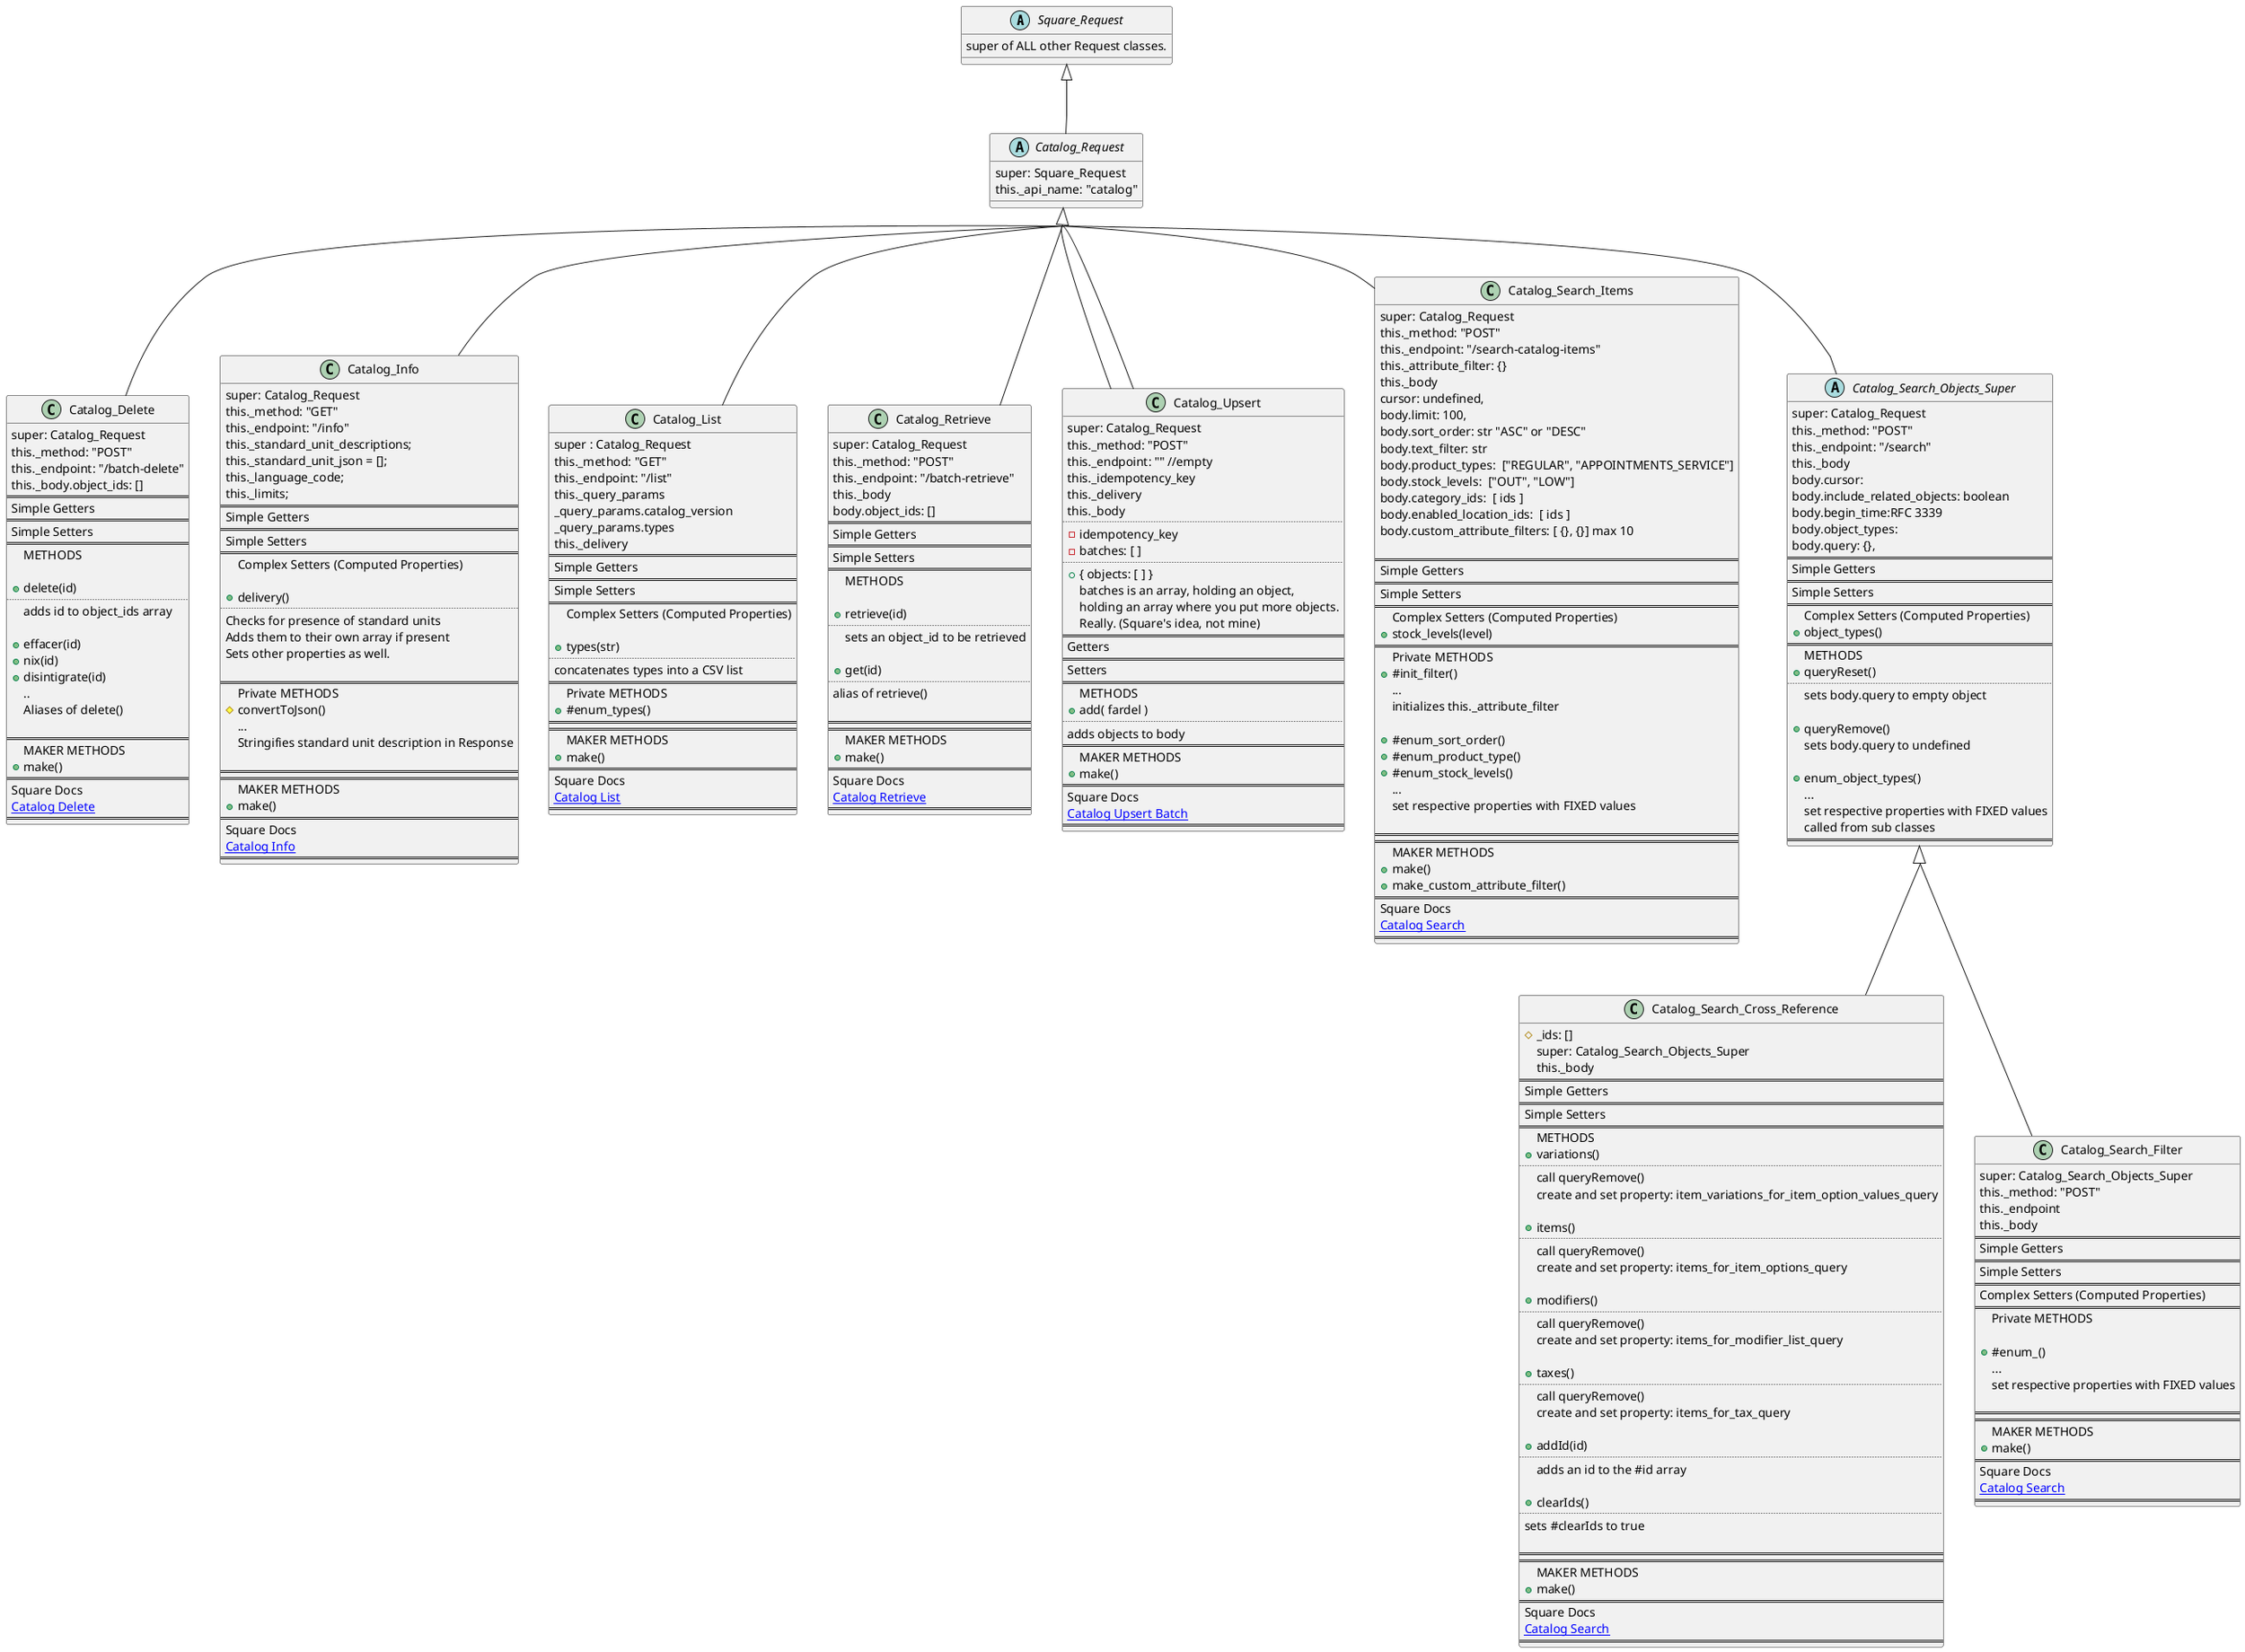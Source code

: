 @startuml
'https://plantuml.com/sequence-diagram
skinparam groupInheritance 2

Square_Request <|-- Catalog_Request
Catalog_Request <|-- Catalog_Delete
Catalog_Request <|-- Catalog_Info
Catalog_Request <|-- Catalog_List
Catalog_Request <|-- Catalog_Retrieve
Catalog_Request <|-- Catalog_Upsert
Catalog_Request <|-- Catalog_Search_Items
Catalog_Request <|-- Catalog_Upsert
Catalog_Request <|-- Catalog_Search_Objects_Super
Catalog_Search_Objects_Super <|-- Catalog_Search_Cross_Reference
Catalog_Search_Objects_Super <|-- Catalog_Search_Filter

abstract class Square_Request{
super of ALL other Request classes.
}

abstract class Catalog_Request {
super: Square_Request
this._api_name: "catalog"
}

class Catalog_Delete {
super: Catalog_Request
this._method: "POST"
this._endpoint: "/batch-delete"
this._body.object_ids: []
==
Simple Getters
==
Simple Setters
==
METHODS

+delete(id)
..
adds id to object_ids array

+effacer(id)
+nix(id)
+disintigrate(id)
 ..
 Aliases of delete()

==
MAKER METHODS
+ make()
==
Square Docs
[[https://developer.squareup.com/reference/square/catalog-api/batch-delete-catalog-objects Catalog Delete]]
==
}

class Catalog_Info {
super: Catalog_Request
this._method: "GET"
this._endpoint: "/info"
this._standard_unit_descriptions;
this._standard_unit_json = [];
this._language_code;
this._limits;
==
Simple Getters
==
Simple Setters
==
Complex Setters (Computed Properties)

+ delivery()
..
Checks for presence of standard units
Adds them to their own array if present
Sets other properties as well.

==
Private METHODS
#convertToJson()
...
Stringifies standard unit description in Response

==
==
MAKER METHODS
+ make()
==
Square Docs
[[https://developer.squareup.com/reference/square/catalog-api/catalog-info Catalog Info]]
==
}


class Catalog_List {
super : Catalog_Request
this._method: "GET"
this._endpoint: "/list"
this._query_params
_query_params.catalog_version
_query_params.types
this._delivery
==
Simple Getters
==
Simple Setters
==
Complex Setters (Computed Properties)

+types(str)
..
concatenates types into a CSV list
==
Private METHODS
+#enum_types()
==
==
MAKER METHODS
+ make()
==
Square Docs
[[https://developer.squareup.com/reference/square/catalog-api/list-catalog Catalog List]]
==
}

class Catalog_Retrieve {
super: Catalog_Request
this._method: "POST"
this._endpoint: "/batch-retrieve"
this._body
body.object_ids: []
==
Simple Getters
==
Simple Setters
==
METHODS

+retrieve(id)
..
sets an object_id to be retrieved

+get(id)
..
alias of retrieve()

==
==
MAKER METHODS
+ make()
==
Square Docs
[[https://developer.squareup.com/reference/square/catalog-api/batch-retrieve-catalog-objects Catalog Retrieve]]
==
}

class Catalog_Search_Items{
super: Catalog_Request
this._method: "POST"
this._endpoint: "/search-catalog-items"
this._attribute_filter: {}
this._body
cursor: undefined,
body.limit: 100,
body.sort_order: str "ASC" or "DESC"
body.text_filter: str
body.product_types:  ["REGULAR", "APPOINTMENTS_SERVICE"]
body.stock_levels:  ["OUT", "LOW"]
body.category_ids:  [ ids ]
body.enabled_location_ids:  [ ids ]
body.custom_attribute_filters: [ {}, {}] max 10

==
Simple Getters
==
Simple Setters
==
Complex Setters (Computed Properties)
+ stock_levels(level)
==
Private METHODS
+#init_filter()
...
initializes this._attribute_filter

+#enum_sort_order()
+#enum_product_type()
+#enum_stock_levels()
...
set respective properties with FIXED values

==
==
MAKER METHODS
+ make()
+ make_custom_attribute_filter()
==
Square Docs
[[https://developer.squareup.com/reference/square/catalog-api/search-catalog-objects Catalog Search]]
==
}



class Catalog_Upsert {
super: Catalog_Request
this._method: "POST"
this._endpoint: "" //empty
this._idempotency_key
this._delivery
this._body
..
-idempotency_key
-batches: [ ]
..
+{ objects: [ ] }
batches is an array, holding an object,
holding an array where you put more objects.
Really. (Square's idea, not mine)
==
Getters
==
Setters
==
METHODS
+add( fardel )
..
adds objects to body
==
MAKER METHODS
+ make()
==
Square Docs
[[https://developer.squareup.com/reference/square/catalog-api/batch-upsert-catalog-objects Catalog Upsert Batch]]
==
}







abstract class Catalog_Search_Objects_Super {
super: Catalog_Request
this._method: "POST"
this._endpoint: "/search"
this._body
body.cursor:
body.include_related_objects: boolean
body.begin_time:RFC 3339
body.object_types:
body.query: {},
==
Simple Getters
==
Simple Setters
==
Complex Setters (Computed Properties)
+ object_types()
==
METHODS
+queryReset()
..
sets body.query to empty object

+queryRemove()
sets body.query to undefined

+enum_object_types()
...
set respective properties with FIXED values
called from sub classes
==
}

class Catalog_Search_Cross_Reference{
#_ids: []
super: Catalog_Search_Objects_Super
this._body
==
Simple Getters
==
Simple Setters
==
METHODS
+variations()
..
call queryRemove()
create and set property: item_variations_for_item_option_values_query

+items()
..
call queryRemove()
create and set property: items_for_item_options_query

+modifiers()
..
call queryRemove()
create and set property: items_for_modifier_list_query

+taxes()
..
call queryRemove()
create and set property: items_for_tax_query

+addId(id)
..
adds an id to the #id array

+clearIds()
..
sets #clearIds to true

==
==
MAKER METHODS
+ make()
==
Square Docs
[[https://developer.squareup.com/reference/square/catalog-api/search-catalog-objects Catalog Search]]
==
}


class Catalog_Search_Filter {
super: Catalog_Search_Objects_Super
this._method: "POST"
this._endpoint
this._body
==
Simple Getters
==
Simple Setters
==
Complex Setters (Computed Properties)
==
Private METHODS

+#enum_()
...
set respective properties with FIXED values

==
==
MAKER METHODS
+ make()
==
Square Docs
[[https://developer.squareup.com/reference/square/catalog-api/search-catalog-objects Catalog Search]]
==
}


@enduml
